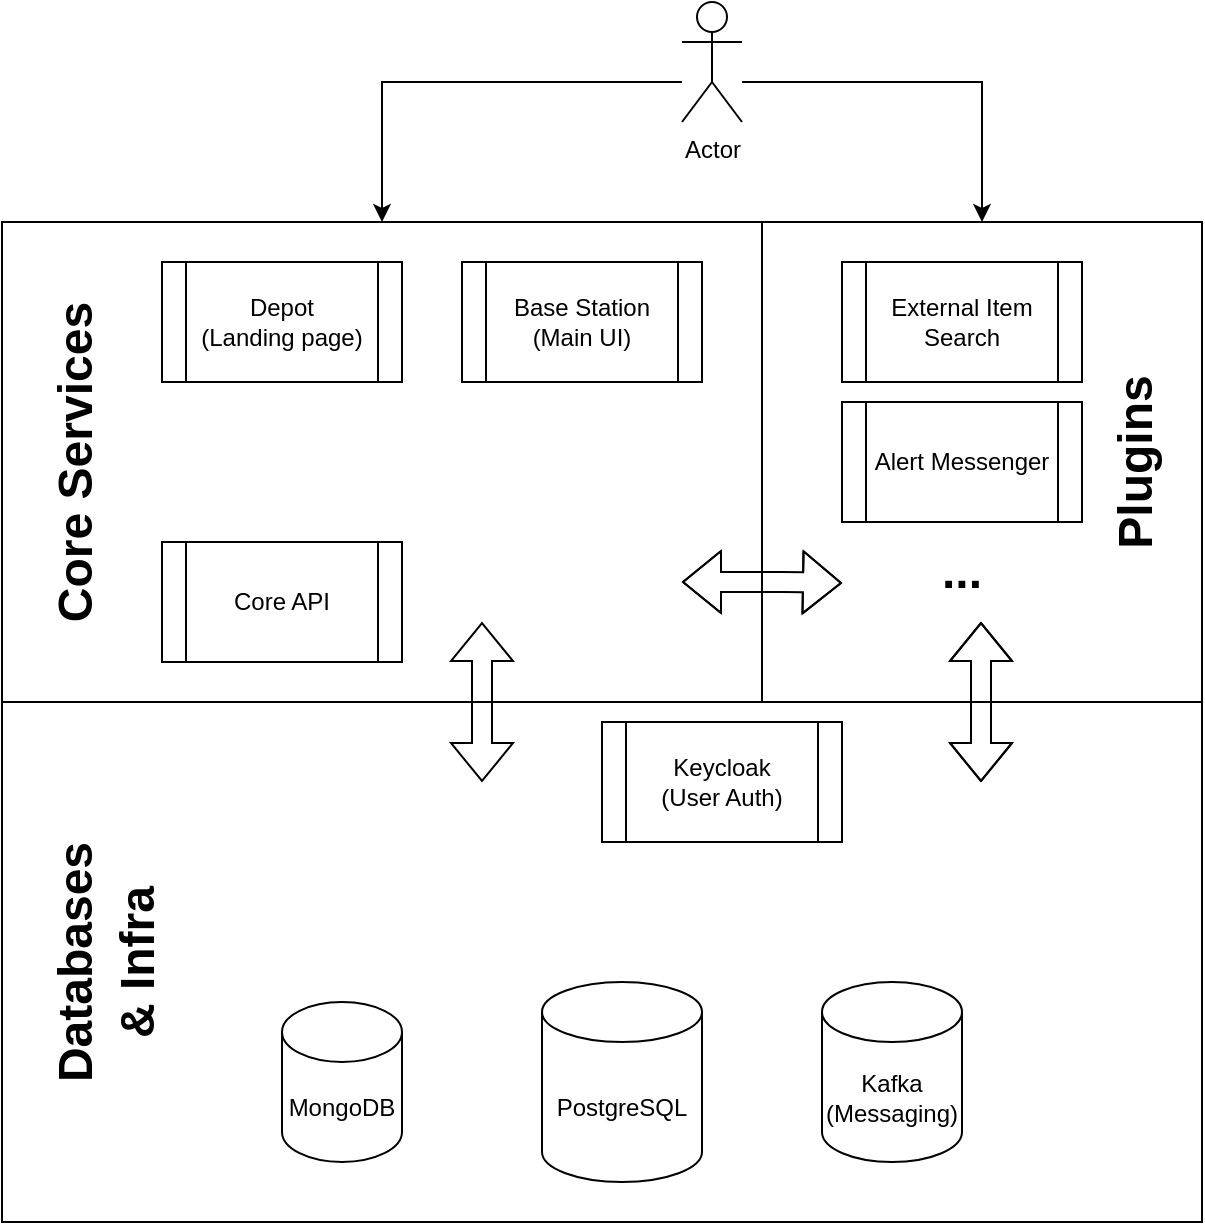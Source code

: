 <mxfile version="24.6.4" type="device">
  <diagram name="Page-1" id="3xNzu-Da8C1Rn3ltEX4L">
    <mxGraphModel dx="1434" dy="803" grid="1" gridSize="10" guides="1" tooltips="1" connect="1" arrows="1" fold="1" page="1" pageScale="1" pageWidth="850" pageHeight="1100" math="0" shadow="0">
      <root>
        <mxCell id="0" />
        <mxCell id="1" parent="0" />
        <mxCell id="jeEIYTSbyfxF0RzQu-zD-7" value="&lt;h1&gt;Core Services&lt;/h1&gt;" style="rounded=0;whiteSpace=wrap;html=1;verticalAlign=top;horizontal=0;" vertex="1" parent="1">
          <mxGeometry x="50" y="130" width="380" height="240" as="geometry" />
        </mxCell>
        <mxCell id="jeEIYTSbyfxF0RzQu-zD-29" style="edgeStyle=orthogonalEdgeStyle;rounded=0;orthogonalLoop=1;jettySize=auto;html=1;" edge="1" parent="1" source="jeEIYTSbyfxF0RzQu-zD-1" target="jeEIYTSbyfxF0RzQu-zD-7">
          <mxGeometry relative="1" as="geometry">
            <Array as="points">
              <mxPoint x="240" y="60" />
            </Array>
          </mxGeometry>
        </mxCell>
        <mxCell id="jeEIYTSbyfxF0RzQu-zD-30" style="edgeStyle=orthogonalEdgeStyle;rounded=0;orthogonalLoop=1;jettySize=auto;html=1;" edge="1" parent="1" source="jeEIYTSbyfxF0RzQu-zD-1" target="jeEIYTSbyfxF0RzQu-zD-15">
          <mxGeometry relative="1" as="geometry">
            <Array as="points">
              <mxPoint x="540" y="60" />
            </Array>
          </mxGeometry>
        </mxCell>
        <mxCell id="jeEIYTSbyfxF0RzQu-zD-1" value="Actor" style="shape=umlActor;verticalLabelPosition=bottom;verticalAlign=top;html=1;outlineConnect=0;" vertex="1" parent="1">
          <mxGeometry x="390" y="20" width="30" height="60" as="geometry" />
        </mxCell>
        <mxCell id="jeEIYTSbyfxF0RzQu-zD-5" value="Core API" style="shape=process;whiteSpace=wrap;html=1;backgroundOutline=1;" vertex="1" parent="1">
          <mxGeometry x="130" y="290" width="120" height="60" as="geometry" />
        </mxCell>
        <mxCell id="jeEIYTSbyfxF0RzQu-zD-8" value="Depot&lt;div&gt;(Landing page)&lt;/div&gt;" style="shape=process;whiteSpace=wrap;html=1;backgroundOutline=1;" vertex="1" parent="1">
          <mxGeometry x="130" y="150" width="120" height="60" as="geometry" />
        </mxCell>
        <mxCell id="jeEIYTSbyfxF0RzQu-zD-9" value="Base Station&lt;div&gt;(Main UI)&lt;/div&gt;" style="shape=process;whiteSpace=wrap;html=1;backgroundOutline=1;" vertex="1" parent="1">
          <mxGeometry x="280" y="150" width="120" height="60" as="geometry" />
        </mxCell>
        <mxCell id="jeEIYTSbyfxF0RzQu-zD-11" value="&lt;h1&gt;Databases&lt;/h1&gt;&lt;h1 style=&quot;line-height: 0%;&quot;&gt;&amp;amp; Infra&lt;/h1&gt;" style="rounded=0;whiteSpace=wrap;html=1;horizontal=0;verticalAlign=top;" vertex="1" parent="1">
          <mxGeometry x="50" y="370" width="600" height="260" as="geometry" />
        </mxCell>
        <mxCell id="jeEIYTSbyfxF0RzQu-zD-10" value="" style="shape=flexArrow;endArrow=classic;startArrow=classic;html=1;rounded=0;" edge="1" parent="1">
          <mxGeometry width="100" height="100" relative="1" as="geometry">
            <mxPoint x="290" y="410" as="sourcePoint" />
            <mxPoint x="290" y="330" as="targetPoint" />
          </mxGeometry>
        </mxCell>
        <mxCell id="jeEIYTSbyfxF0RzQu-zD-12" value="MongoDB" style="shape=cylinder3;whiteSpace=wrap;html=1;boundedLbl=1;backgroundOutline=1;size=15;" vertex="1" parent="1">
          <mxGeometry x="190" y="520" width="60" height="80" as="geometry" />
        </mxCell>
        <mxCell id="jeEIYTSbyfxF0RzQu-zD-13" value="PostgreS&lt;span style=&quot;background-color: initial;&quot;&gt;QL&lt;/span&gt;" style="shape=cylinder3;whiteSpace=wrap;html=1;boundedLbl=1;backgroundOutline=1;size=15;" vertex="1" parent="1">
          <mxGeometry x="320" y="510" width="80" height="100" as="geometry" />
        </mxCell>
        <mxCell id="jeEIYTSbyfxF0RzQu-zD-14" value="Keycloak&lt;div&gt;(User Auth)&lt;/div&gt;" style="shape=process;whiteSpace=wrap;html=1;backgroundOutline=1;" vertex="1" parent="1">
          <mxGeometry x="350" y="380" width="120" height="60" as="geometry" />
        </mxCell>
        <mxCell id="jeEIYTSbyfxF0RzQu-zD-15" value="&lt;h1&gt;Plugins&lt;/h1&gt;" style="rounded=0;whiteSpace=wrap;html=1;horizontal=0;verticalAlign=bottom;" vertex="1" parent="1">
          <mxGeometry x="430" y="130" width="220" height="240" as="geometry" />
        </mxCell>
        <mxCell id="jeEIYTSbyfxF0RzQu-zD-17" value="External Item Search" style="shape=process;whiteSpace=wrap;html=1;backgroundOutline=1;" vertex="1" parent="1">
          <mxGeometry x="470" y="150" width="120" height="60" as="geometry" />
        </mxCell>
        <mxCell id="jeEIYTSbyfxF0RzQu-zD-20" value="Kafka&lt;div&gt;(Messaging)&lt;/div&gt;" style="shape=cylinder3;whiteSpace=wrap;html=1;boundedLbl=1;backgroundOutline=1;size=15;" vertex="1" parent="1">
          <mxGeometry x="460" y="510" width="70" height="90" as="geometry" />
        </mxCell>
        <mxCell id="jeEIYTSbyfxF0RzQu-zD-23" value="Alert Messenger" style="shape=process;whiteSpace=wrap;html=1;backgroundOutline=1;" vertex="1" parent="1">
          <mxGeometry x="470" y="220" width="120" height="60" as="geometry" />
        </mxCell>
        <mxCell id="jeEIYTSbyfxF0RzQu-zD-25" value="" style="shape=flexArrow;endArrow=classic;startArrow=classic;html=1;rounded=0;" edge="1" parent="1">
          <mxGeometry width="100" height="100" relative="1" as="geometry">
            <mxPoint x="539.5" y="410" as="sourcePoint" />
            <mxPoint x="539.5" y="330" as="targetPoint" />
            <Array as="points">
              <mxPoint x="539.5" y="380" />
            </Array>
          </mxGeometry>
        </mxCell>
        <mxCell id="jeEIYTSbyfxF0RzQu-zD-26" value="" style="shape=flexArrow;endArrow=classic;startArrow=classic;html=1;rounded=0;" edge="1" parent="1">
          <mxGeometry width="100" height="100" relative="1" as="geometry">
            <mxPoint x="470" y="310.5" as="sourcePoint" />
            <mxPoint x="390" y="310" as="targetPoint" />
            <Array as="points">
              <mxPoint x="440" y="310" />
            </Array>
          </mxGeometry>
        </mxCell>
        <mxCell id="jeEIYTSbyfxF0RzQu-zD-32" value="&lt;h1&gt;...&lt;/h1&gt;" style="text;strokeColor=none;align=center;fillColor=none;html=1;verticalAlign=middle;whiteSpace=wrap;rounded=0;" vertex="1" parent="1">
          <mxGeometry x="500" y="290" width="60" height="30" as="geometry" />
        </mxCell>
      </root>
    </mxGraphModel>
  </diagram>
</mxfile>
